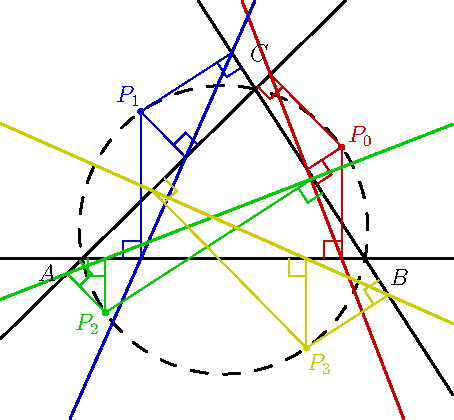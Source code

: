 import geometry; size(8cm,0);
triangle t=triangleabc(5,6,7);
label(t, alignFactor=4);
drawline(t, linewidth(bp));
circle C=circle(t); draw(C, bp+dashed);
pen[] p=new pen[] {0.8*red,0.8*blue,
                   0.8*green, 0.8*yellow};
for (int i=0; i < 4; ++i) {
  real x=35+i*90; point P=angpoint(C,x);
  dot("$P_"+(string)i+"$",P,dir(x),p[i]);
  for (int j=1; j < 4; ++j) {
    segment Sg=segment(pedal(t.side(j),P));
    draw(Sg,p[i]);
    markrightangle(P,Sg.B,t.vertex(j),p[i]);
  }
  drawline(pedal(t,P), bp+p[i]);
}
addMargins(1cm,1cm);
